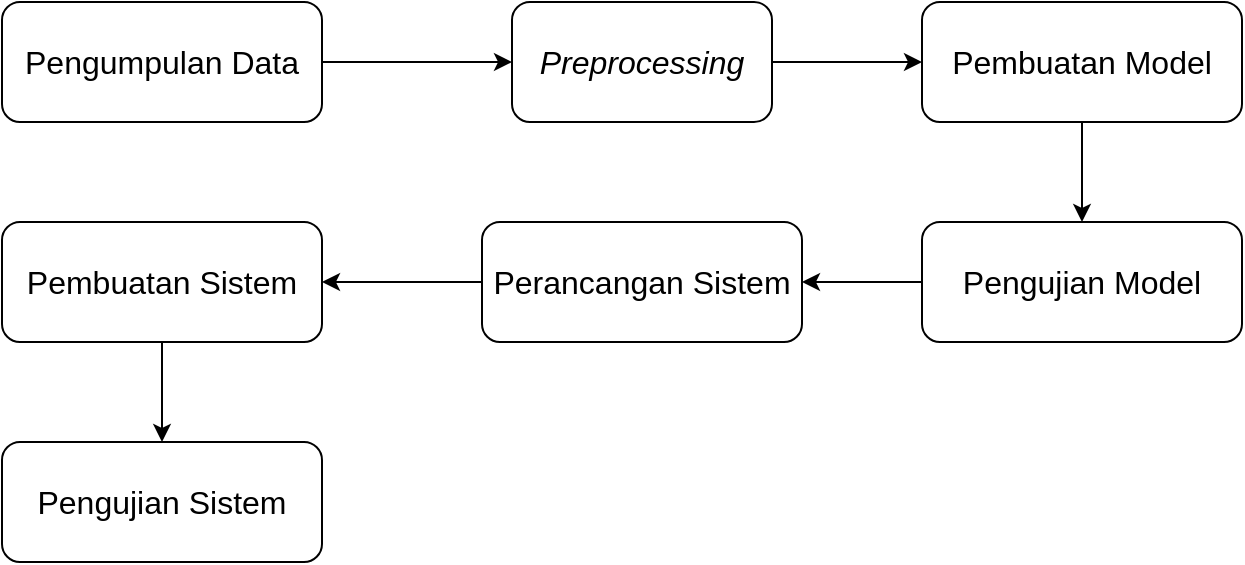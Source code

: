 <mxfile version="14.6.6" type="device"><diagram id="0Vpk0MFskwblQhE8Khmg" name="Page-1"><mxGraphModel dx="1630" dy="435" grid="1" gridSize="10" guides="1" tooltips="1" connect="1" arrows="1" fold="1" page="1" pageScale="1" pageWidth="850" pageHeight="1100" math="0" shadow="0"><root><mxCell id="0"/><mxCell id="1" parent="0"/><mxCell id="CaG8F8OV4FNKJdNX35Km-2" value="&lt;font style=&quot;font-size: 16px&quot;&gt;Pengumpulan Data&lt;/font&gt;" style="rounded=1;whiteSpace=wrap;html=1;" vertex="1" parent="1"><mxGeometry x="-40" y="70" width="160" height="60" as="geometry"/></mxCell><mxCell id="CaG8F8OV4FNKJdNX35Km-3" value="&lt;font style=&quot;font-size: 16px&quot;&gt;&lt;i&gt;Preprocessing&lt;/i&gt;&lt;br&gt;&lt;/font&gt;" style="rounded=1;whiteSpace=wrap;html=1;" vertex="1" parent="1"><mxGeometry x="215" y="70" width="130" height="60" as="geometry"/></mxCell><mxCell id="CaG8F8OV4FNKJdNX35Km-4" value="&lt;font style=&quot;font-size: 16px&quot;&gt;Pembuatan Model&lt;br&gt;&lt;/font&gt;" style="rounded=1;whiteSpace=wrap;html=1;" vertex="1" parent="1"><mxGeometry x="420" y="70" width="160" height="60" as="geometry"/></mxCell><mxCell id="CaG8F8OV4FNKJdNX35Km-5" value="&lt;font style=&quot;font-size: 16px&quot;&gt;Pengujian Model&lt;br&gt;&lt;/font&gt;" style="rounded=1;whiteSpace=wrap;html=1;" vertex="1" parent="1"><mxGeometry x="420" y="180" width="160" height="60" as="geometry"/></mxCell><mxCell id="CaG8F8OV4FNKJdNX35Km-6" value="&lt;font style=&quot;font-size: 16px&quot;&gt;Perancangan Sistem&lt;br&gt;&lt;/font&gt;" style="rounded=1;whiteSpace=wrap;html=1;" vertex="1" parent="1"><mxGeometry x="200" y="180" width="160" height="60" as="geometry"/></mxCell><mxCell id="CaG8F8OV4FNKJdNX35Km-7" value="&lt;font style=&quot;font-size: 16px&quot;&gt;Pembuatan Sistem&lt;br&gt;&lt;/font&gt;" style="rounded=1;whiteSpace=wrap;html=1;" vertex="1" parent="1"><mxGeometry x="-40" y="180" width="160" height="60" as="geometry"/></mxCell><mxCell id="CaG8F8OV4FNKJdNX35Km-8" value="&lt;font style=&quot;font-size: 16px&quot;&gt;Pengujian Sistem&lt;br&gt;&lt;/font&gt;" style="rounded=1;whiteSpace=wrap;html=1;" vertex="1" parent="1"><mxGeometry x="-40" y="290" width="160" height="60" as="geometry"/></mxCell><mxCell id="CaG8F8OV4FNKJdNX35Km-10" value="" style="endArrow=classic;html=1;exitX=1;exitY=0.5;exitDx=0;exitDy=0;entryX=0;entryY=0.5;entryDx=0;entryDy=0;" edge="1" parent="1" source="CaG8F8OV4FNKJdNX35Km-2" target="CaG8F8OV4FNKJdNX35Km-3"><mxGeometry width="50" height="50" relative="1" as="geometry"><mxPoint x="400" y="330" as="sourcePoint"/><mxPoint x="450" y="280" as="targetPoint"/></mxGeometry></mxCell><mxCell id="CaG8F8OV4FNKJdNX35Km-11" value="" style="endArrow=classic;html=1;exitX=1;exitY=0.5;exitDx=0;exitDy=0;entryX=0;entryY=0.5;entryDx=0;entryDy=0;" edge="1" parent="1" source="CaG8F8OV4FNKJdNX35Km-3" target="CaG8F8OV4FNKJdNX35Km-4"><mxGeometry width="50" height="50" relative="1" as="geometry"><mxPoint x="400" y="330" as="sourcePoint"/><mxPoint x="450" y="280" as="targetPoint"/></mxGeometry></mxCell><mxCell id="CaG8F8OV4FNKJdNX35Km-12" value="" style="endArrow=classic;html=1;exitX=0.5;exitY=1;exitDx=0;exitDy=0;entryX=0.5;entryY=0;entryDx=0;entryDy=0;" edge="1" parent="1" source="CaG8F8OV4FNKJdNX35Km-4" target="CaG8F8OV4FNKJdNX35Km-5"><mxGeometry width="50" height="50" relative="1" as="geometry"><mxPoint x="400" y="330" as="sourcePoint"/><mxPoint x="450" y="280" as="targetPoint"/></mxGeometry></mxCell><mxCell id="CaG8F8OV4FNKJdNX35Km-13" value="" style="endArrow=classic;html=1;exitX=0;exitY=0.5;exitDx=0;exitDy=0;entryX=1;entryY=0.5;entryDx=0;entryDy=0;" edge="1" parent="1" source="CaG8F8OV4FNKJdNX35Km-5" target="CaG8F8OV4FNKJdNX35Km-6"><mxGeometry width="50" height="50" relative="1" as="geometry"><mxPoint x="230" y="330" as="sourcePoint"/><mxPoint x="280" y="280" as="targetPoint"/></mxGeometry></mxCell><mxCell id="CaG8F8OV4FNKJdNX35Km-14" value="" style="endArrow=classic;html=1;entryX=1;entryY=0.5;entryDx=0;entryDy=0;exitX=0;exitY=0.5;exitDx=0;exitDy=0;" edge="1" parent="1" source="CaG8F8OV4FNKJdNX35Km-6" target="CaG8F8OV4FNKJdNX35Km-7"><mxGeometry width="50" height="50" relative="1" as="geometry"><mxPoint x="270" y="240" as="sourcePoint"/><mxPoint x="280" y="280" as="targetPoint"/></mxGeometry></mxCell><mxCell id="CaG8F8OV4FNKJdNX35Km-15" value="" style="endArrow=classic;html=1;exitX=0.5;exitY=1;exitDx=0;exitDy=0;entryX=0.5;entryY=0;entryDx=0;entryDy=0;" edge="1" parent="1" source="CaG8F8OV4FNKJdNX35Km-7" target="CaG8F8OV4FNKJdNX35Km-8"><mxGeometry width="50" height="50" relative="1" as="geometry"><mxPoint x="250" y="380" as="sourcePoint"/><mxPoint x="180" y="310" as="targetPoint"/></mxGeometry></mxCell></root></mxGraphModel></diagram></mxfile>